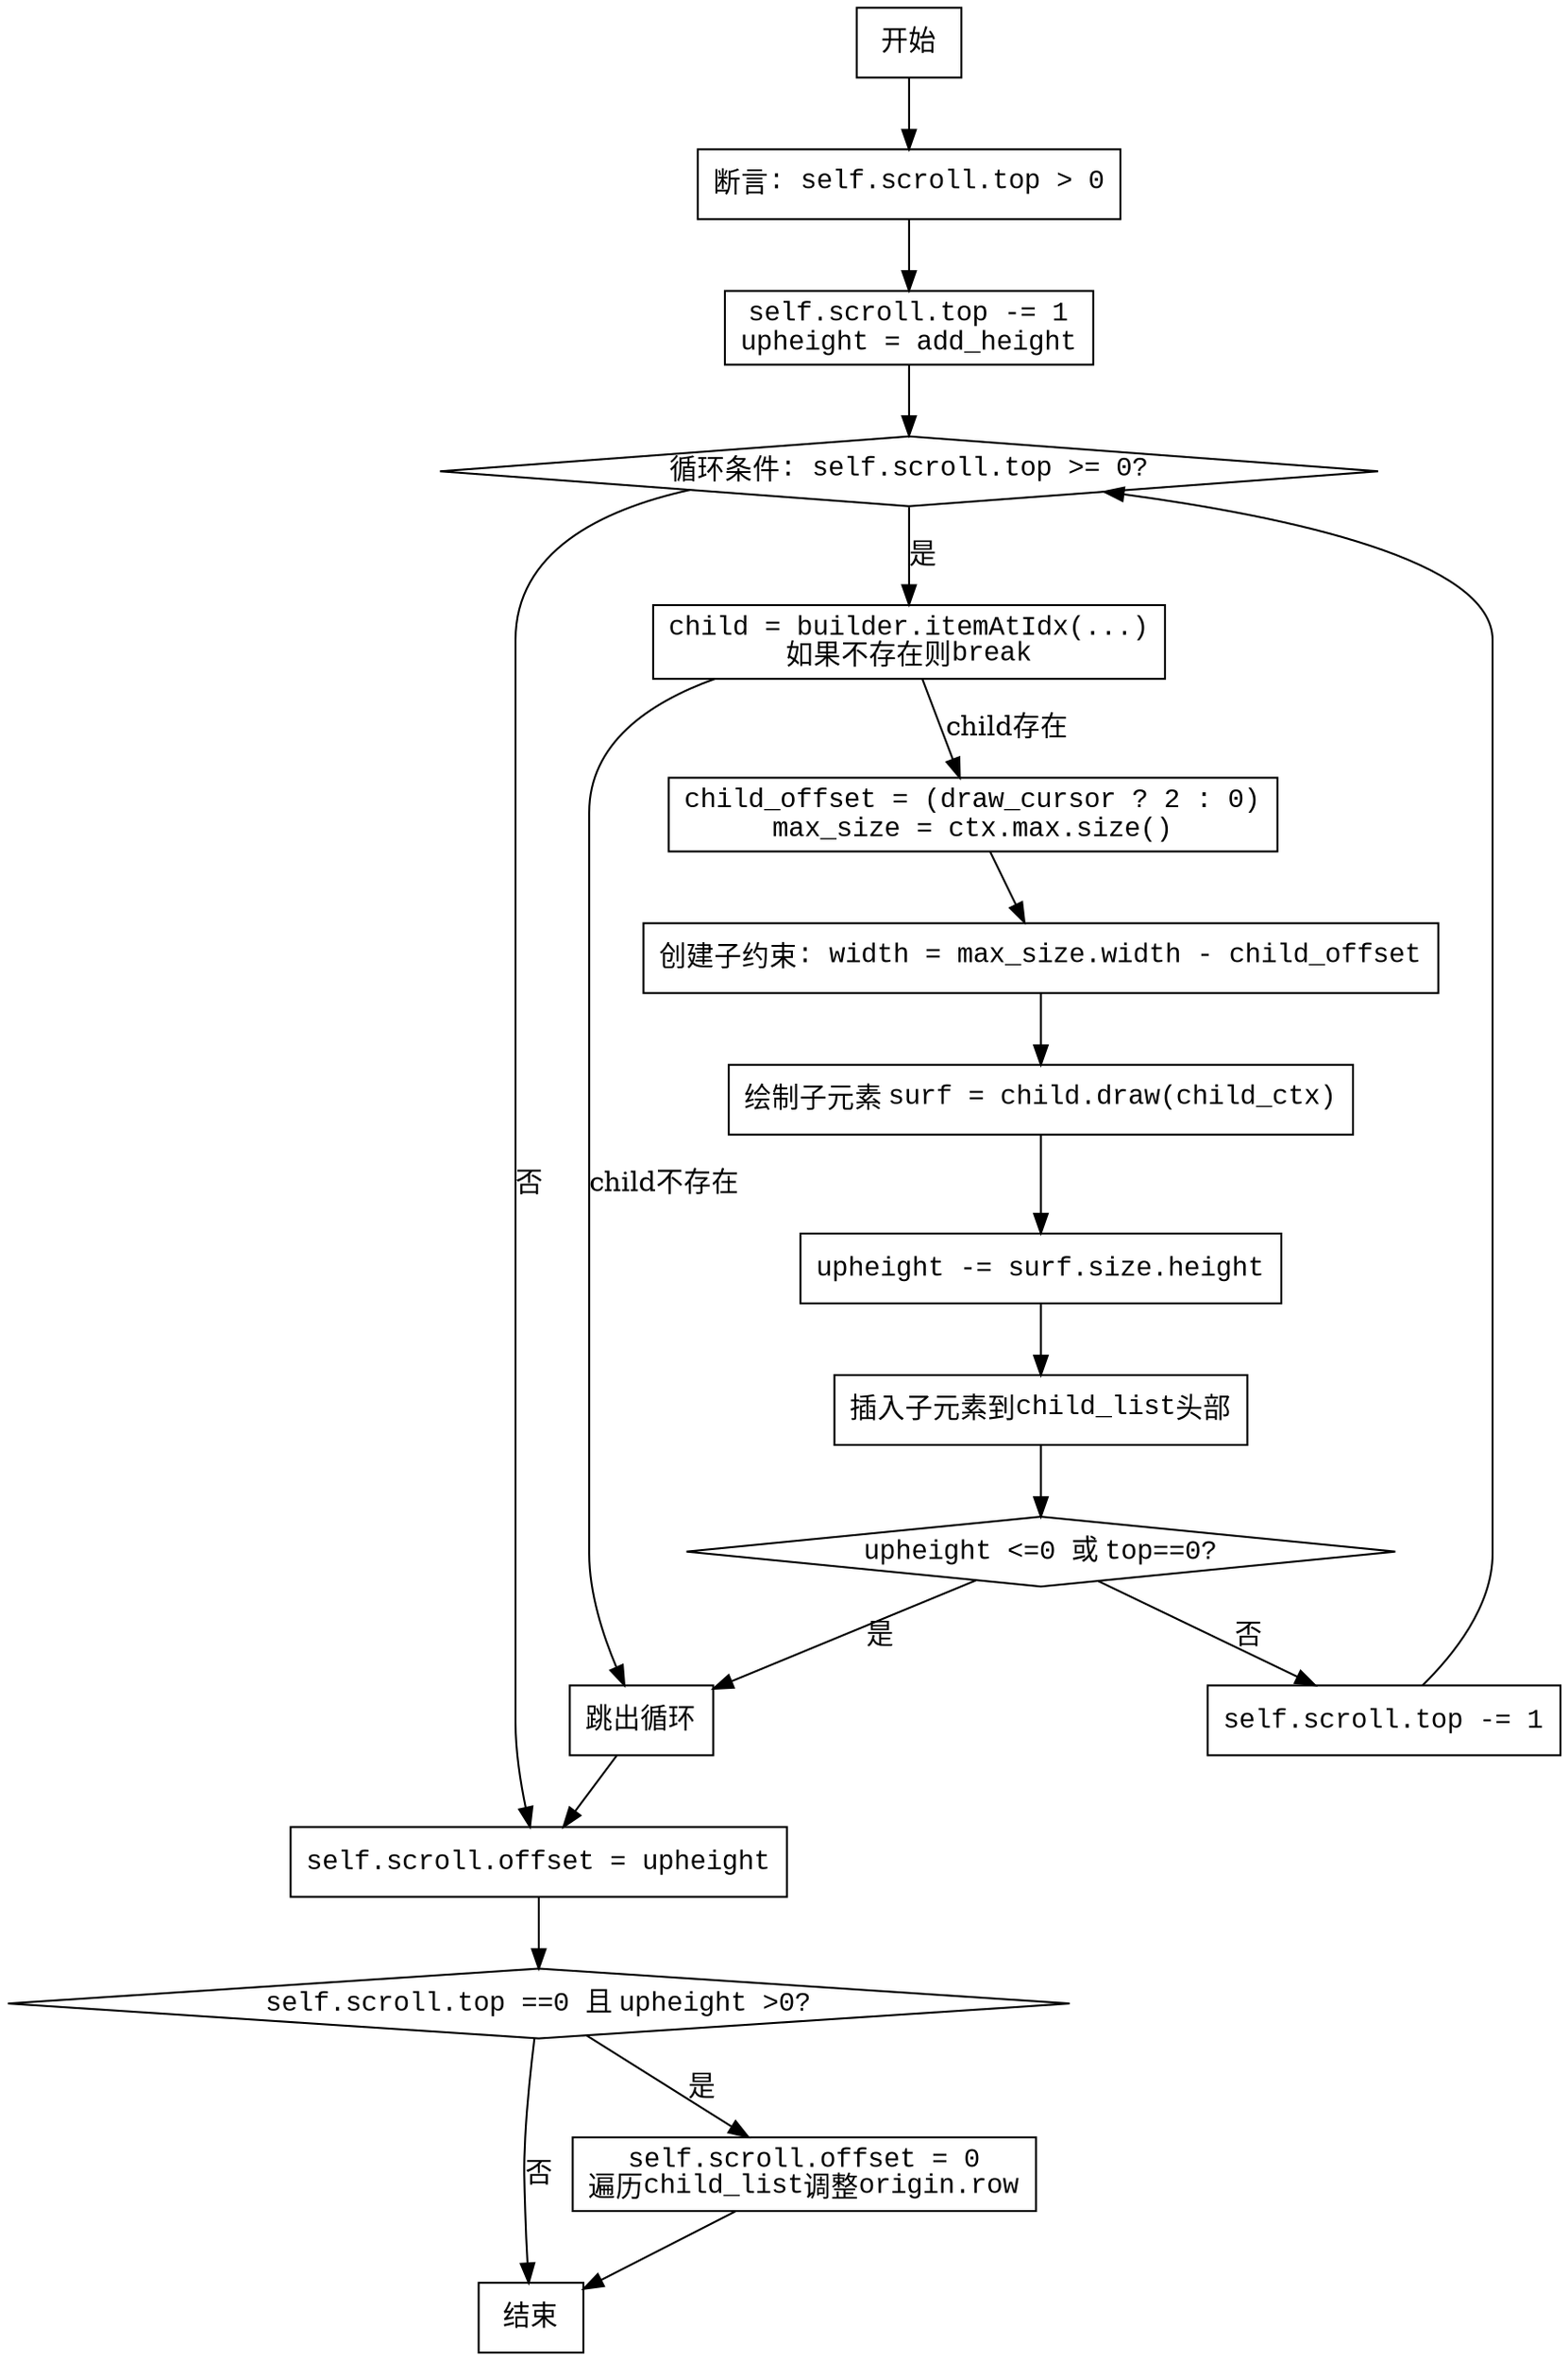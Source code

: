
digraph flowchart {
    node [shape=rectangle, fontname="Courier New"];
    start [label="开始"];
    assert [label="断言: self.scroll.top > 0"];
    init1 [label="self.scroll.top -= 1\nupheight = add_height"];
    loop_cond [label="循环条件: self.scroll.top >= 0?", shape=diamond];
    get_child [label="child = builder.itemAtIdx(...)\n如果不存在则break"];
    calc_offset [label="child_offset = (draw_cursor ? 2 : 0)\nmax_size = ctx.max.size()"];
    set_constraint [label="创建子约束: width = max_size.width - child_offset"];
    draw_child [label="绘制子元素 surf = child.draw(child_ctx)"];
    update_height [label="upheight -= surf.size.height"];
    insert_child [label="插入子元素到child_list头部"];
    check_break1 [label="upheight <=0 或 top==0?", shape=diamond];
    break_loop [label="跳出循环"];
    dec_top [label="self.scroll.top -= 1"];
    set_offset [label="self.scroll.offset = upheight"];
    check_reset [label="self.scroll.top ==0 且 upheight >0?", shape=diamond];
    reset_offset [label="self.scroll.offset = 0\n遍历child_list调整origin.row"];
    end [label="结束"];

    start -> assert;
    assert -> init1;
    init1 -> loop_cond;

    loop_cond -> get_child [label="是"];
    loop_cond -> set_offset [label="否"];

    get_child -> calc_offset [label="child存在"];
    get_child -> break_loop [label="child不存在"];

    calc_offset -> set_constraint;
    set_constraint -> draw_child;
    draw_child -> update_height;
    update_height -> insert_child;
    insert_child -> check_break1;

    check_break1 -> break_loop [label="是"];
    check_break1 -> dec_top [label="否"];
    dec_top -> loop_cond;

    break_loop -> set_offset;
    set_offset -> check_reset;

    check_reset -> reset_offset [label="是"];
    check_reset -> end [label="否"];
    reset_offset -> end;
}
